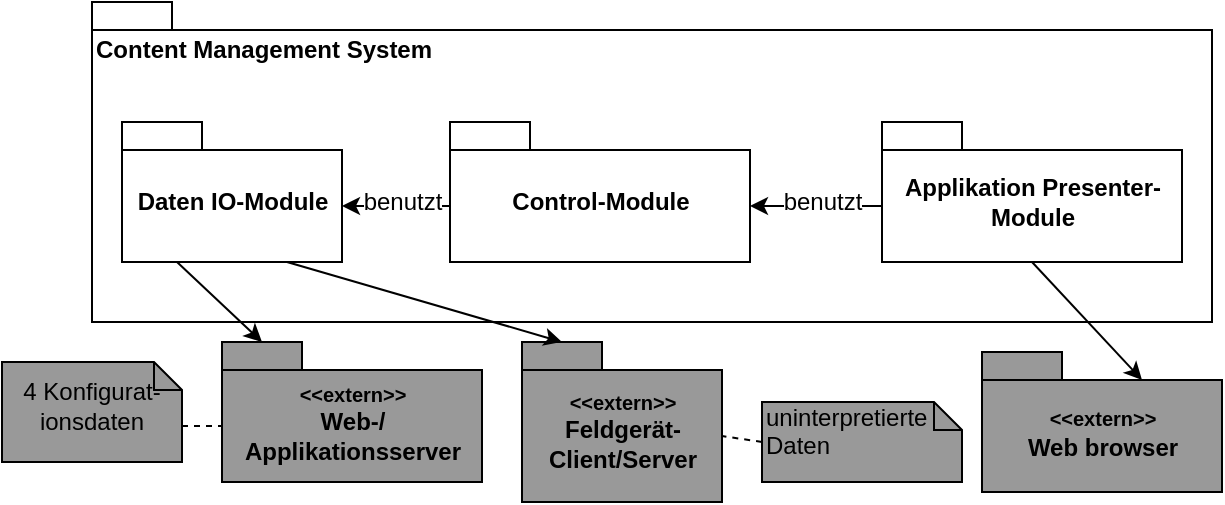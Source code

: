 <mxfile version="12.9.3" type="device"><diagram id="gGS0EcKA_PiiXpzGVIpx" name="Page-1"><mxGraphModel dx="1341" dy="904" grid="1" gridSize="10" guides="1" tooltips="1" connect="1" arrows="1" fold="1" page="1" pageScale="1" pageWidth="827" pageHeight="1169" math="0" shadow="0"><root><mxCell id="0"/><mxCell id="1" parent="0"/><mxCell id="miVIwJ5IbpwDKwm6c2Hj-43" value="Content Management System" style="shape=folder;fontStyle=1;spacingTop=10;tabWidth=40;tabHeight=14;tabPosition=left;html=1;align=left;verticalAlign=top;" vertex="1" parent="1"><mxGeometry x="105" y="300" width="560" height="160" as="geometry"/></mxCell><mxCell id="miVIwJ5IbpwDKwm6c2Hj-14" style="rounded=0;orthogonalLoop=1;jettySize=auto;html=1;exitX=0.25;exitY=1;exitDx=0;exitDy=0;entryX=0;entryY=0;entryDx=20;entryDy=0;entryPerimeter=0;endArrow=classic;endFill=1;exitPerimeter=0;" edge="1" parent="1" source="miVIwJ5IbpwDKwm6c2Hj-42" target="miVIwJ5IbpwDKwm6c2Hj-17"><mxGeometry relative="1" as="geometry"><mxPoint x="110" y="480" as="sourcePoint"/></mxGeometry></mxCell><mxCell id="miVIwJ5IbpwDKwm6c2Hj-11" value="&lt;div style=&quot;font-size: 10px&quot;&gt;&amp;lt;&amp;lt;extern&amp;gt;&amp;gt;&lt;br&gt;&lt;/div&gt;&lt;div&gt;Feldgerät-&lt;/div&gt;&lt;div&gt;Client/Server&lt;/div&gt;" style="shape=folder;fontStyle=1;spacingTop=10;tabWidth=40;tabHeight=14;tabPosition=left;html=1;align=center;verticalAlign=middle;fillColor=#999999;" vertex="1" parent="1"><mxGeometry x="320" y="470" width="100" height="80" as="geometry"/></mxCell><mxCell id="miVIwJ5IbpwDKwm6c2Hj-12" style="rounded=0;orthogonalLoop=1;jettySize=auto;html=1;exitX=0;exitY=0.5;exitDx=0;exitDy=0;exitPerimeter=0;entryX=0;entryY=0;entryDx=100;entryDy=47;entryPerimeter=0;dashed=1;endArrow=none;endFill=0;" edge="1" parent="1" source="miVIwJ5IbpwDKwm6c2Hj-13" target="miVIwJ5IbpwDKwm6c2Hj-11"><mxGeometry relative="1" as="geometry"/></mxCell><mxCell id="miVIwJ5IbpwDKwm6c2Hj-13" value="&lt;div&gt;uninterpretierte&lt;/div&gt;&lt;div&gt;Daten&lt;br&gt;&lt;/div&gt;" style="shape=note;whiteSpace=wrap;html=1;size=14;verticalAlign=top;align=left;spacingTop=-6;fillColor=#999999;" vertex="1" parent="1"><mxGeometry x="440" y="500" width="100" height="40" as="geometry"/></mxCell><mxCell id="miVIwJ5IbpwDKwm6c2Hj-17" value="&lt;font style=&quot;font-size: 10px&quot;&gt;&amp;lt;&amp;lt;extern&amp;gt;&amp;gt;&lt;/font&gt;&lt;br&gt;&lt;div&gt;Web-/&lt;/div&gt;&lt;div&gt;Applikationsserver&lt;/div&gt;" style="shape=folder;fontStyle=1;spacingTop=10;tabWidth=40;tabHeight=14;tabPosition=left;html=1;align=center;verticalAlign=middle;fillColor=#999999;" vertex="1" parent="1"><mxGeometry x="170" y="470" width="130" height="70" as="geometry"/></mxCell><mxCell id="miVIwJ5IbpwDKwm6c2Hj-18" value="&lt;div align=&quot;center&quot;&gt;4 Konfigurat-ionsdaten&lt;/div&gt;" style="shape=note;whiteSpace=wrap;html=1;size=14;verticalAlign=middle;align=center;spacingTop=-6;fillColor=#999999;" vertex="1" parent="1"><mxGeometry x="60" y="480" width="90" height="50" as="geometry"/></mxCell><mxCell id="miVIwJ5IbpwDKwm6c2Hj-19" style="rounded=0;orthogonalLoop=1;jettySize=auto;html=1;exitX=0;exitY=0;exitDx=90;exitDy=32;exitPerimeter=0;entryX=0;entryY=0;entryDx=0;entryDy=42;entryPerimeter=0;dashed=1;endArrow=none;endFill=0;" edge="1" parent="1" source="miVIwJ5IbpwDKwm6c2Hj-18" target="miVIwJ5IbpwDKwm6c2Hj-17"><mxGeometry relative="1" as="geometry"><mxPoint x="240" y="202.5" as="sourcePoint"/><mxPoint x="240" y="256.5" as="targetPoint"/></mxGeometry></mxCell><mxCell id="miVIwJ5IbpwDKwm6c2Hj-41" value="&lt;font style=&quot;font-size: 10px&quot;&gt;&amp;lt;&amp;lt;extern&amp;gt;&amp;gt;&lt;/font&gt;&lt;br&gt;&lt;div&gt;Web browser&lt;br&gt;&lt;/div&gt;" style="shape=folder;fontStyle=1;spacingTop=10;tabWidth=40;tabHeight=14;tabPosition=left;html=1;align=center;verticalAlign=middle;fillColor=#999999;" vertex="1" parent="1"><mxGeometry x="550" y="475" width="120" height="70" as="geometry"/></mxCell><mxCell id="miVIwJ5IbpwDKwm6c2Hj-44" style="rounded=0;orthogonalLoop=1;jettySize=auto;html=1;exitX=0.75;exitY=1;exitDx=0;exitDy=0;exitPerimeter=0;entryX=0;entryY=0;entryDx=20;entryDy=0;entryPerimeter=0;" edge="1" parent="1" source="miVIwJ5IbpwDKwm6c2Hj-42" target="miVIwJ5IbpwDKwm6c2Hj-11"><mxGeometry relative="1" as="geometry"/></mxCell><mxCell id="miVIwJ5IbpwDKwm6c2Hj-42" value="Daten IO-Module" style="shape=folder;fontStyle=1;spacingTop=10;tabWidth=40;tabHeight=14;tabPosition=left;html=1;" vertex="1" parent="1"><mxGeometry x="120" y="360" width="110" height="70" as="geometry"/></mxCell><mxCell id="miVIwJ5IbpwDKwm6c2Hj-49" style="edgeStyle=none;rounded=0;orthogonalLoop=1;jettySize=auto;html=1;exitX=0;exitY=0;exitDx=0;exitDy=42;exitPerimeter=0;entryX=0;entryY=0;entryDx=150;entryDy=42;entryPerimeter=0;" edge="1" parent="1" source="miVIwJ5IbpwDKwm6c2Hj-45" target="miVIwJ5IbpwDKwm6c2Hj-47"><mxGeometry relative="1" as="geometry"/></mxCell><mxCell id="miVIwJ5IbpwDKwm6c2Hj-52" value="benutzt" style="text;html=1;align=center;verticalAlign=middle;resizable=0;points=[];labelBackgroundColor=#ffffff;" vertex="1" connectable="0" parent="miVIwJ5IbpwDKwm6c2Hj-49"><mxGeometry x="-0.391" y="-1" relative="1" as="geometry"><mxPoint x="-10" y="-1" as="offset"/></mxGeometry></mxCell><mxCell id="miVIwJ5IbpwDKwm6c2Hj-50" style="edgeStyle=none;rounded=0;orthogonalLoop=1;jettySize=auto;html=1;exitX=0.5;exitY=1;exitDx=0;exitDy=0;exitPerimeter=0;entryX=0;entryY=0;entryDx=80;entryDy=14;entryPerimeter=0;" edge="1" parent="1" source="miVIwJ5IbpwDKwm6c2Hj-45" target="miVIwJ5IbpwDKwm6c2Hj-41"><mxGeometry relative="1" as="geometry"/></mxCell><mxCell id="miVIwJ5IbpwDKwm6c2Hj-45" value="&lt;div&gt;Applikation Presenter-&lt;/div&gt;&lt;div&gt;Module&lt;/div&gt;" style="shape=folder;fontStyle=1;spacingTop=10;tabWidth=40;tabHeight=14;tabPosition=left;html=1;" vertex="1" parent="1"><mxGeometry x="500" y="360" width="150" height="70" as="geometry"/></mxCell><mxCell id="miVIwJ5IbpwDKwm6c2Hj-48" style="edgeStyle=none;rounded=0;orthogonalLoop=1;jettySize=auto;html=1;exitX=0;exitY=0;exitDx=0;exitDy=42;exitPerimeter=0;entryX=0;entryY=0;entryDx=110;entryDy=42;entryPerimeter=0;" edge="1" parent="1" source="miVIwJ5IbpwDKwm6c2Hj-47" target="miVIwJ5IbpwDKwm6c2Hj-42"><mxGeometry relative="1" as="geometry"/></mxCell><mxCell id="miVIwJ5IbpwDKwm6c2Hj-51" value="benutzt" style="text;html=1;align=center;verticalAlign=middle;resizable=0;points=[];labelBackgroundColor=#ffffff;" vertex="1" connectable="0" parent="miVIwJ5IbpwDKwm6c2Hj-48"><mxGeometry x="0.37" y="-1" relative="1" as="geometry"><mxPoint x="13" y="-1" as="offset"/></mxGeometry></mxCell><mxCell id="miVIwJ5IbpwDKwm6c2Hj-47" value="Control-Module" style="shape=folder;fontStyle=1;spacingTop=10;tabWidth=40;tabHeight=14;tabPosition=left;html=1;" vertex="1" parent="1"><mxGeometry x="284" y="360" width="150" height="70" as="geometry"/></mxCell></root></mxGraphModel></diagram></mxfile>